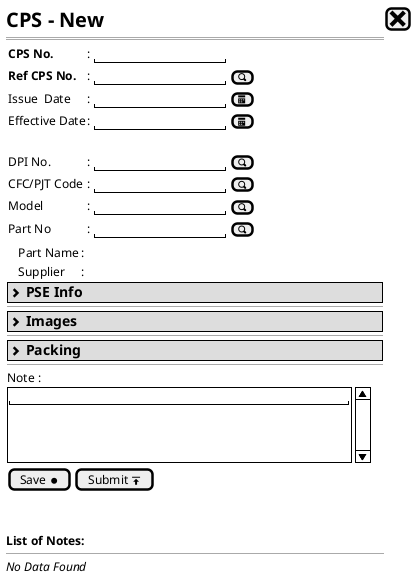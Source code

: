 @startuml
@startsalt
{
  <b><size:20>CPS - New |[<size:25><&x>]|*
  ==
  {
    {
      <b>CPS No.      |: {|"                "|}|*
      <b>Ref CPS No.  |: {|"                "| [<&magnifying-glass>]}| *
      Issue  Date     |: {|"                "| [<&calendar>]|}
      Effective Date  |: {|"                "| [<&calendar>]|}
      .
      DPI No.         |: {|"                "| [<&magnifying-glass>]}| *
      CFC/PJT Code    |: {|"                "| [<&magnifying-glass>]}
      Model           |: {|"                "| [<&magnifying-glass>]}
      Part No         |: {|"                "| [<&magnifying-glass>]}
    }
    {
      .|.|Part Name   |: ||*
      .|.|Supplier    |: {||}
    }
    {*
      <b><size:14> <&chevron-right> PSE Info
    }
    --
    {*
      <b><size:14> <&chevron-right> Images
    }
    --
    {*
      <b><size:14> <&chevron-right> Packing
    }
    --
    Note :
    {SI
      "                                          "
      .
      .
      .
    }
  }
  {[Save <&media-record>] | [Submit <&data-transfer-upload>]}
  .
  .
  <b>List of Notes:
  --
  <i>No Data Found   
}
@endsalt
@enduml
